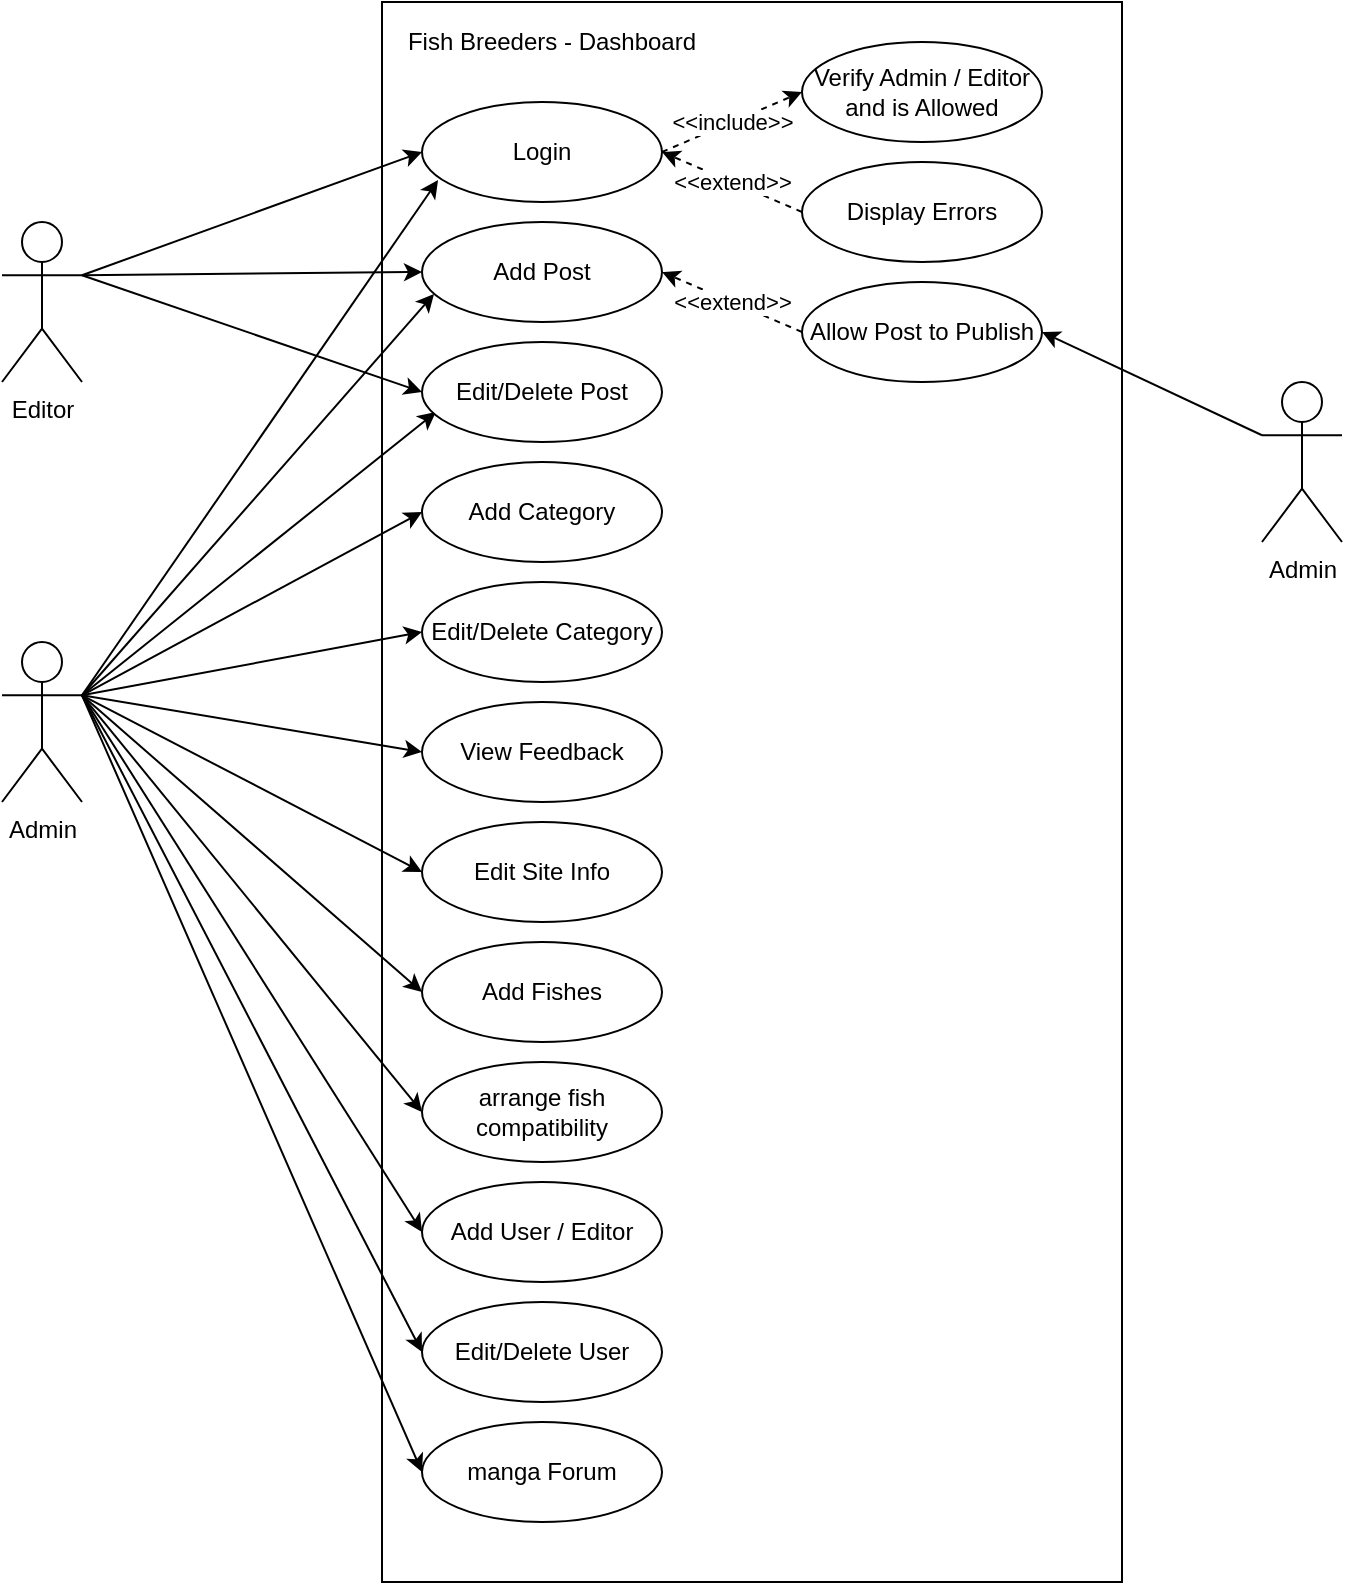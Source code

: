 <mxfile version="14.6.1" type="github">
  <diagram id="Unm_uAfs58OZs6PYcYWB" name="Page-1">
    <mxGraphModel dx="1656" dy="932" grid="1" gridSize="10" guides="1" tooltips="1" connect="1" arrows="1" fold="1" page="1" pageScale="1" pageWidth="827" pageHeight="1169" math="0" shadow="0">
      <root>
        <mxCell id="0" />
        <mxCell id="1" parent="0" />
        <mxCell id="ashAsfL3mfI0mAC-k0gn-1" value="" style="rounded=0;whiteSpace=wrap;html=1;" vertex="1" parent="1">
          <mxGeometry x="230" y="40" width="370" height="790" as="geometry" />
        </mxCell>
        <mxCell id="ashAsfL3mfI0mAC-k0gn-2" value="Login" style="ellipse;whiteSpace=wrap;html=1;" vertex="1" parent="1">
          <mxGeometry x="250" y="90" width="120" height="50" as="geometry" />
        </mxCell>
        <mxCell id="ashAsfL3mfI0mAC-k0gn-3" value="Fish Breeders - Dashboard" style="text;html=1;strokeColor=none;fillColor=none;align=center;verticalAlign=middle;whiteSpace=wrap;rounded=0;" vertex="1" parent="1">
          <mxGeometry x="230" y="50" width="170" height="20" as="geometry" />
        </mxCell>
        <mxCell id="ashAsfL3mfI0mAC-k0gn-17" style="rounded=0;orthogonalLoop=1;jettySize=auto;html=1;exitX=1;exitY=0.333;exitDx=0;exitDy=0;exitPerimeter=0;entryX=0;entryY=0.5;entryDx=0;entryDy=0;" edge="1" parent="1" source="ashAsfL3mfI0mAC-k0gn-5" target="ashAsfL3mfI0mAC-k0gn-2">
          <mxGeometry relative="1" as="geometry" />
        </mxCell>
        <mxCell id="ashAsfL3mfI0mAC-k0gn-18" style="edgeStyle=none;rounded=0;orthogonalLoop=1;jettySize=auto;html=1;exitX=1;exitY=0.333;exitDx=0;exitDy=0;exitPerimeter=0;entryX=0;entryY=0.5;entryDx=0;entryDy=0;" edge="1" parent="1" source="ashAsfL3mfI0mAC-k0gn-5" target="ashAsfL3mfI0mAC-k0gn-7">
          <mxGeometry relative="1" as="geometry" />
        </mxCell>
        <mxCell id="ashAsfL3mfI0mAC-k0gn-19" style="edgeStyle=none;rounded=0;orthogonalLoop=1;jettySize=auto;html=1;exitX=1;exitY=0.333;exitDx=0;exitDy=0;exitPerimeter=0;entryX=0;entryY=0.5;entryDx=0;entryDy=0;" edge="1" parent="1" source="ashAsfL3mfI0mAC-k0gn-5" target="ashAsfL3mfI0mAC-k0gn-9">
          <mxGeometry relative="1" as="geometry" />
        </mxCell>
        <mxCell id="ashAsfL3mfI0mAC-k0gn-5" value="Editor" style="shape=umlActor;verticalLabelPosition=bottom;verticalAlign=top;html=1;outlineConnect=0;" vertex="1" parent="1">
          <mxGeometry x="40" y="150" width="40" height="80" as="geometry" />
        </mxCell>
        <mxCell id="ashAsfL3mfI0mAC-k0gn-20" style="edgeStyle=none;rounded=0;orthogonalLoop=1;jettySize=auto;html=1;exitX=1;exitY=0.333;exitDx=0;exitDy=0;exitPerimeter=0;entryX=0;entryY=0.5;entryDx=0;entryDy=0;" edge="1" parent="1" source="ashAsfL3mfI0mAC-k0gn-6" target="ashAsfL3mfI0mAC-k0gn-13">
          <mxGeometry relative="1" as="geometry" />
        </mxCell>
        <mxCell id="ashAsfL3mfI0mAC-k0gn-21" style="edgeStyle=none;rounded=0;orthogonalLoop=1;jettySize=auto;html=1;exitX=1;exitY=0.333;exitDx=0;exitDy=0;exitPerimeter=0;entryX=0.067;entryY=0.78;entryDx=0;entryDy=0;entryPerimeter=0;" edge="1" parent="1" source="ashAsfL3mfI0mAC-k0gn-6" target="ashAsfL3mfI0mAC-k0gn-2">
          <mxGeometry relative="1" as="geometry">
            <mxPoint x="250" y="120" as="targetPoint" />
          </mxGeometry>
        </mxCell>
        <mxCell id="ashAsfL3mfI0mAC-k0gn-22" style="edgeStyle=none;rounded=0;orthogonalLoop=1;jettySize=auto;html=1;exitX=1;exitY=0.333;exitDx=0;exitDy=0;exitPerimeter=0;entryX=0.05;entryY=0.72;entryDx=0;entryDy=0;entryPerimeter=0;" edge="1" parent="1" source="ashAsfL3mfI0mAC-k0gn-6" target="ashAsfL3mfI0mAC-k0gn-7">
          <mxGeometry relative="1" as="geometry" />
        </mxCell>
        <mxCell id="ashAsfL3mfI0mAC-k0gn-23" style="edgeStyle=none;rounded=0;orthogonalLoop=1;jettySize=auto;html=1;exitX=1;exitY=0.333;exitDx=0;exitDy=0;exitPerimeter=0;entryX=0.058;entryY=0.7;entryDx=0;entryDy=0;entryPerimeter=0;" edge="1" parent="1" source="ashAsfL3mfI0mAC-k0gn-6" target="ashAsfL3mfI0mAC-k0gn-9">
          <mxGeometry relative="1" as="geometry" />
        </mxCell>
        <mxCell id="ashAsfL3mfI0mAC-k0gn-24" style="edgeStyle=none;rounded=0;orthogonalLoop=1;jettySize=auto;html=1;exitX=1;exitY=0.333;exitDx=0;exitDy=0;exitPerimeter=0;entryX=0;entryY=0.5;entryDx=0;entryDy=0;" edge="1" parent="1" source="ashAsfL3mfI0mAC-k0gn-6" target="ashAsfL3mfI0mAC-k0gn-12">
          <mxGeometry relative="1" as="geometry" />
        </mxCell>
        <mxCell id="ashAsfL3mfI0mAC-k0gn-25" style="edgeStyle=none;rounded=0;orthogonalLoop=1;jettySize=auto;html=1;exitX=1;exitY=0.333;exitDx=0;exitDy=0;exitPerimeter=0;entryX=0;entryY=0.5;entryDx=0;entryDy=0;" edge="1" parent="1" source="ashAsfL3mfI0mAC-k0gn-6" target="ashAsfL3mfI0mAC-k0gn-11">
          <mxGeometry relative="1" as="geometry" />
        </mxCell>
        <mxCell id="ashAsfL3mfI0mAC-k0gn-26" style="edgeStyle=none;rounded=0;orthogonalLoop=1;jettySize=auto;html=1;exitX=1;exitY=0.333;exitDx=0;exitDy=0;exitPerimeter=0;entryX=0;entryY=0.5;entryDx=0;entryDy=0;" edge="1" parent="1" source="ashAsfL3mfI0mAC-k0gn-6" target="ashAsfL3mfI0mAC-k0gn-10">
          <mxGeometry relative="1" as="geometry" />
        </mxCell>
        <mxCell id="ashAsfL3mfI0mAC-k0gn-27" style="edgeStyle=none;rounded=0;orthogonalLoop=1;jettySize=auto;html=1;exitX=1;exitY=0.333;exitDx=0;exitDy=0;exitPerimeter=0;entryX=0;entryY=0.5;entryDx=0;entryDy=0;" edge="1" parent="1" source="ashAsfL3mfI0mAC-k0gn-6" target="ashAsfL3mfI0mAC-k0gn-15">
          <mxGeometry relative="1" as="geometry" />
        </mxCell>
        <mxCell id="ashAsfL3mfI0mAC-k0gn-28" style="edgeStyle=none;rounded=0;orthogonalLoop=1;jettySize=auto;html=1;exitX=1;exitY=0.333;exitDx=0;exitDy=0;exitPerimeter=0;entryX=0;entryY=0.5;entryDx=0;entryDy=0;" edge="1" parent="1" source="ashAsfL3mfI0mAC-k0gn-6" target="ashAsfL3mfI0mAC-k0gn-16">
          <mxGeometry relative="1" as="geometry" />
        </mxCell>
        <mxCell id="ashAsfL3mfI0mAC-k0gn-32" style="edgeStyle=none;rounded=0;orthogonalLoop=1;jettySize=auto;html=1;exitX=1;exitY=0.333;exitDx=0;exitDy=0;exitPerimeter=0;entryX=0;entryY=0.5;entryDx=0;entryDy=0;" edge="1" parent="1" source="ashAsfL3mfI0mAC-k0gn-6" target="ashAsfL3mfI0mAC-k0gn-29">
          <mxGeometry relative="1" as="geometry" />
        </mxCell>
        <mxCell id="ashAsfL3mfI0mAC-k0gn-33" style="edgeStyle=none;rounded=0;orthogonalLoop=1;jettySize=auto;html=1;exitX=1;exitY=0.333;exitDx=0;exitDy=0;exitPerimeter=0;entryX=0;entryY=0.5;entryDx=0;entryDy=0;" edge="1" parent="1" source="ashAsfL3mfI0mAC-k0gn-6" target="ashAsfL3mfI0mAC-k0gn-31">
          <mxGeometry relative="1" as="geometry" />
        </mxCell>
        <mxCell id="ashAsfL3mfI0mAC-k0gn-34" style="edgeStyle=none;rounded=0;orthogonalLoop=1;jettySize=auto;html=1;exitX=1;exitY=0.333;exitDx=0;exitDy=0;exitPerimeter=0;entryX=0;entryY=0.5;entryDx=0;entryDy=0;" edge="1" parent="1" source="ashAsfL3mfI0mAC-k0gn-6" target="ashAsfL3mfI0mAC-k0gn-30">
          <mxGeometry relative="1" as="geometry" />
        </mxCell>
        <mxCell id="ashAsfL3mfI0mAC-k0gn-6" value="Admin" style="shape=umlActor;verticalLabelPosition=bottom;verticalAlign=top;html=1;outlineConnect=0;" vertex="1" parent="1">
          <mxGeometry x="40" y="360" width="40" height="80" as="geometry" />
        </mxCell>
        <mxCell id="ashAsfL3mfI0mAC-k0gn-7" value="Add Post" style="ellipse;whiteSpace=wrap;html=1;" vertex="1" parent="1">
          <mxGeometry x="250" y="150" width="120" height="50" as="geometry" />
        </mxCell>
        <mxCell id="ashAsfL3mfI0mAC-k0gn-9" value="Edit/Delete Post" style="ellipse;whiteSpace=wrap;html=1;" vertex="1" parent="1">
          <mxGeometry x="250" y="210" width="120" height="50" as="geometry" />
        </mxCell>
        <mxCell id="ashAsfL3mfI0mAC-k0gn-10" value="Edit Site Info" style="ellipse;whiteSpace=wrap;html=1;" vertex="1" parent="1">
          <mxGeometry x="250" y="450" width="120" height="50" as="geometry" />
        </mxCell>
        <mxCell id="ashAsfL3mfI0mAC-k0gn-11" value="View Feedback" style="ellipse;whiteSpace=wrap;html=1;" vertex="1" parent="1">
          <mxGeometry x="250" y="390" width="120" height="50" as="geometry" />
        </mxCell>
        <mxCell id="ashAsfL3mfI0mAC-k0gn-12" value="Edit/Delete Category" style="ellipse;whiteSpace=wrap;html=1;" vertex="1" parent="1">
          <mxGeometry x="250" y="330" width="120" height="50" as="geometry" />
        </mxCell>
        <mxCell id="ashAsfL3mfI0mAC-k0gn-13" value="Add Category" style="ellipse;whiteSpace=wrap;html=1;" vertex="1" parent="1">
          <mxGeometry x="250" y="270" width="120" height="50" as="geometry" />
        </mxCell>
        <mxCell id="ashAsfL3mfI0mAC-k0gn-15" value="Add Fishes" style="ellipse;whiteSpace=wrap;html=1;" vertex="1" parent="1">
          <mxGeometry x="250" y="510" width="120" height="50" as="geometry" />
        </mxCell>
        <mxCell id="ashAsfL3mfI0mAC-k0gn-16" value="arrange fish compatibility" style="ellipse;whiteSpace=wrap;html=1;" vertex="1" parent="1">
          <mxGeometry x="250" y="570" width="120" height="50" as="geometry" />
        </mxCell>
        <mxCell id="ashAsfL3mfI0mAC-k0gn-29" value="Add User / Editor" style="ellipse;whiteSpace=wrap;html=1;" vertex="1" parent="1">
          <mxGeometry x="250" y="630" width="120" height="50" as="geometry" />
        </mxCell>
        <mxCell id="ashAsfL3mfI0mAC-k0gn-30" value="manga Forum" style="ellipse;whiteSpace=wrap;html=1;" vertex="1" parent="1">
          <mxGeometry x="250" y="750" width="120" height="50" as="geometry" />
        </mxCell>
        <mxCell id="ashAsfL3mfI0mAC-k0gn-31" value="Edit/Delete User" style="ellipse;whiteSpace=wrap;html=1;" vertex="1" parent="1">
          <mxGeometry x="250" y="690" width="120" height="50" as="geometry" />
        </mxCell>
        <mxCell id="ashAsfL3mfI0mAC-k0gn-36" value="Verify Admin / Editor&lt;br&gt;and is Allowed" style="ellipse;whiteSpace=wrap;html=1;" vertex="1" parent="1">
          <mxGeometry x="440" y="60" width="120" height="50" as="geometry" />
        </mxCell>
        <mxCell id="ashAsfL3mfI0mAC-k0gn-37" value="Display Errors" style="ellipse;whiteSpace=wrap;html=1;" vertex="1" parent="1">
          <mxGeometry x="440" y="120" width="120" height="50" as="geometry" />
        </mxCell>
        <mxCell id="ashAsfL3mfI0mAC-k0gn-39" value="\" style="endArrow=classic;html=1;entryX=0;entryY=0.5;entryDx=0;entryDy=0;exitX=1;exitY=0.5;exitDx=0;exitDy=0;dashed=1;" edge="1" parent="1" source="ashAsfL3mfI0mAC-k0gn-2" target="ashAsfL3mfI0mAC-k0gn-36">
          <mxGeometry relative="1" as="geometry">
            <mxPoint x="360" y="440" as="sourcePoint" />
            <mxPoint x="460" y="440" as="targetPoint" />
          </mxGeometry>
        </mxCell>
        <mxCell id="ashAsfL3mfI0mAC-k0gn-40" value="&amp;lt;&amp;lt;include&amp;gt;&amp;gt;" style="edgeLabel;resizable=0;html=1;align=center;verticalAlign=middle;" connectable="0" vertex="1" parent="ashAsfL3mfI0mAC-k0gn-39">
          <mxGeometry relative="1" as="geometry" />
        </mxCell>
        <mxCell id="ashAsfL3mfI0mAC-k0gn-41" value="\" style="endArrow=classic;html=1;entryX=1;entryY=0.5;entryDx=0;entryDy=0;exitX=0;exitY=0.5;exitDx=0;exitDy=0;dashed=1;" edge="1" parent="1" source="ashAsfL3mfI0mAC-k0gn-37" target="ashAsfL3mfI0mAC-k0gn-2">
          <mxGeometry relative="1" as="geometry">
            <mxPoint x="380" y="125" as="sourcePoint" />
            <mxPoint x="450" y="95" as="targetPoint" />
          </mxGeometry>
        </mxCell>
        <mxCell id="ashAsfL3mfI0mAC-k0gn-42" value="&amp;lt;&amp;lt;extend&amp;gt;&amp;gt;" style="edgeLabel;resizable=0;html=1;align=center;verticalAlign=middle;" connectable="0" vertex="1" parent="ashAsfL3mfI0mAC-k0gn-41">
          <mxGeometry relative="1" as="geometry" />
        </mxCell>
        <mxCell id="ashAsfL3mfI0mAC-k0gn-44" value="Allow Post to Publish" style="ellipse;whiteSpace=wrap;html=1;" vertex="1" parent="1">
          <mxGeometry x="440" y="180" width="120" height="50" as="geometry" />
        </mxCell>
        <mxCell id="ashAsfL3mfI0mAC-k0gn-45" value="\" style="endArrow=classic;html=1;entryX=1;entryY=0.5;entryDx=0;entryDy=0;exitX=0;exitY=0.5;exitDx=0;exitDy=0;dashed=1;" edge="1" parent="1" source="ashAsfL3mfI0mAC-k0gn-44" target="ashAsfL3mfI0mAC-k0gn-7">
          <mxGeometry relative="1" as="geometry">
            <mxPoint x="450.0" y="155" as="sourcePoint" />
            <mxPoint x="380" y="125" as="targetPoint" />
          </mxGeometry>
        </mxCell>
        <mxCell id="ashAsfL3mfI0mAC-k0gn-46" value="&amp;lt;&amp;lt;extend&amp;gt;&amp;gt;" style="edgeLabel;resizable=0;html=1;align=center;verticalAlign=middle;" connectable="0" vertex="1" parent="ashAsfL3mfI0mAC-k0gn-45">
          <mxGeometry relative="1" as="geometry" />
        </mxCell>
        <mxCell id="ashAsfL3mfI0mAC-k0gn-48" style="edgeStyle=none;rounded=0;orthogonalLoop=1;jettySize=auto;html=1;exitX=0;exitY=0.333;exitDx=0;exitDy=0;exitPerimeter=0;entryX=1;entryY=0.5;entryDx=0;entryDy=0;" edge="1" parent="1" source="ashAsfL3mfI0mAC-k0gn-47" target="ashAsfL3mfI0mAC-k0gn-44">
          <mxGeometry relative="1" as="geometry" />
        </mxCell>
        <mxCell id="ashAsfL3mfI0mAC-k0gn-47" value="Admin" style="shape=umlActor;verticalLabelPosition=bottom;verticalAlign=top;html=1;outlineConnect=0;" vertex="1" parent="1">
          <mxGeometry x="670" y="230" width="40" height="80" as="geometry" />
        </mxCell>
      </root>
    </mxGraphModel>
  </diagram>
</mxfile>
